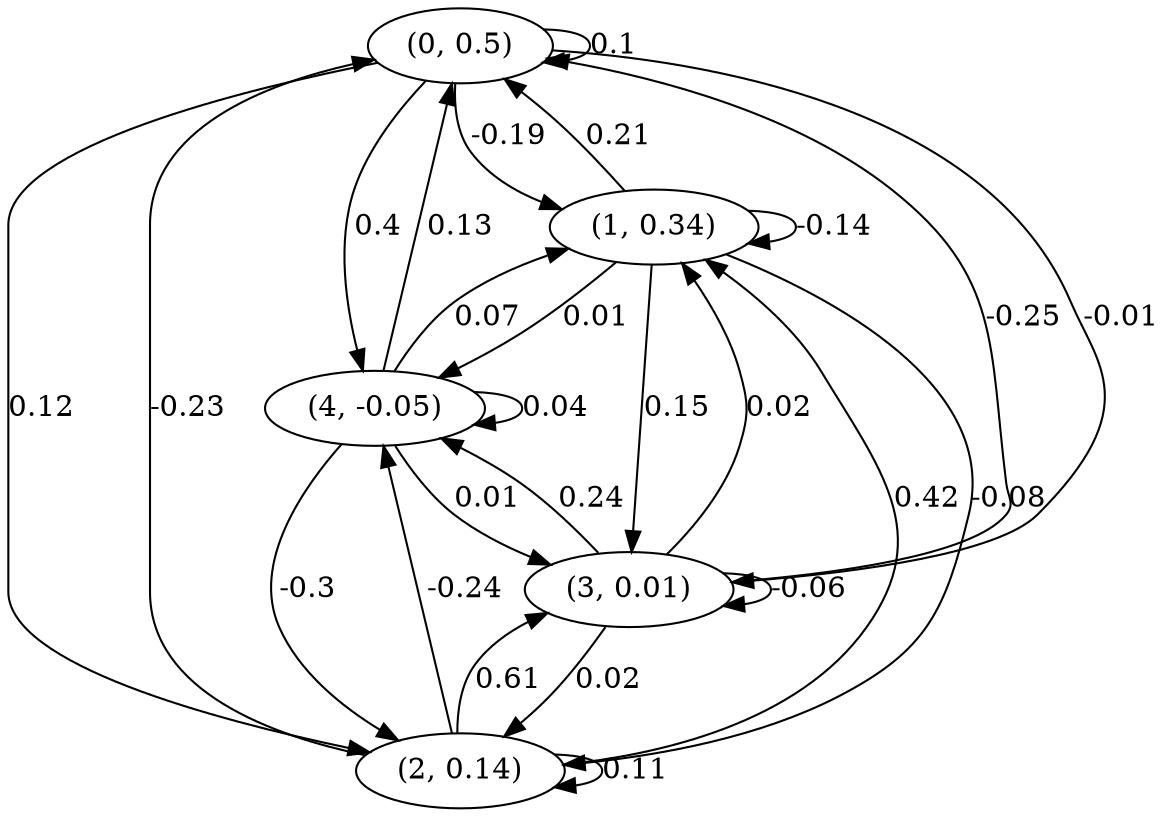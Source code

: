 digraph {
    0 [ label = "(0, 0.5)" ]
    1 [ label = "(1, 0.34)" ]
    2 [ label = "(2, 0.14)" ]
    3 [ label = "(3, 0.01)" ]
    4 [ label = "(4, -0.05)" ]
    0 -> 0 [ label = "0.1" ]
    1 -> 1 [ label = "-0.14" ]
    2 -> 2 [ label = "0.11" ]
    3 -> 3 [ label = "-0.06" ]
    4 -> 4 [ label = "0.04" ]
    1 -> 0 [ label = "0.21" ]
    2 -> 0 [ label = "-0.23" ]
    3 -> 0 [ label = "-0.25" ]
    4 -> 0 [ label = "0.13" ]
    0 -> 1 [ label = "-0.19" ]
    2 -> 1 [ label = "0.42" ]
    3 -> 1 [ label = "0.02" ]
    4 -> 1 [ label = "0.07" ]
    0 -> 2 [ label = "0.12" ]
    1 -> 2 [ label = "-0.08" ]
    3 -> 2 [ label = "0.02" ]
    4 -> 2 [ label = "-0.3" ]
    0 -> 3 [ label = "-0.01" ]
    1 -> 3 [ label = "0.15" ]
    2 -> 3 [ label = "0.61" ]
    4 -> 3 [ label = "0.01" ]
    0 -> 4 [ label = "0.4" ]
    1 -> 4 [ label = "0.01" ]
    2 -> 4 [ label = "-0.24" ]
    3 -> 4 [ label = "0.24" ]
}

